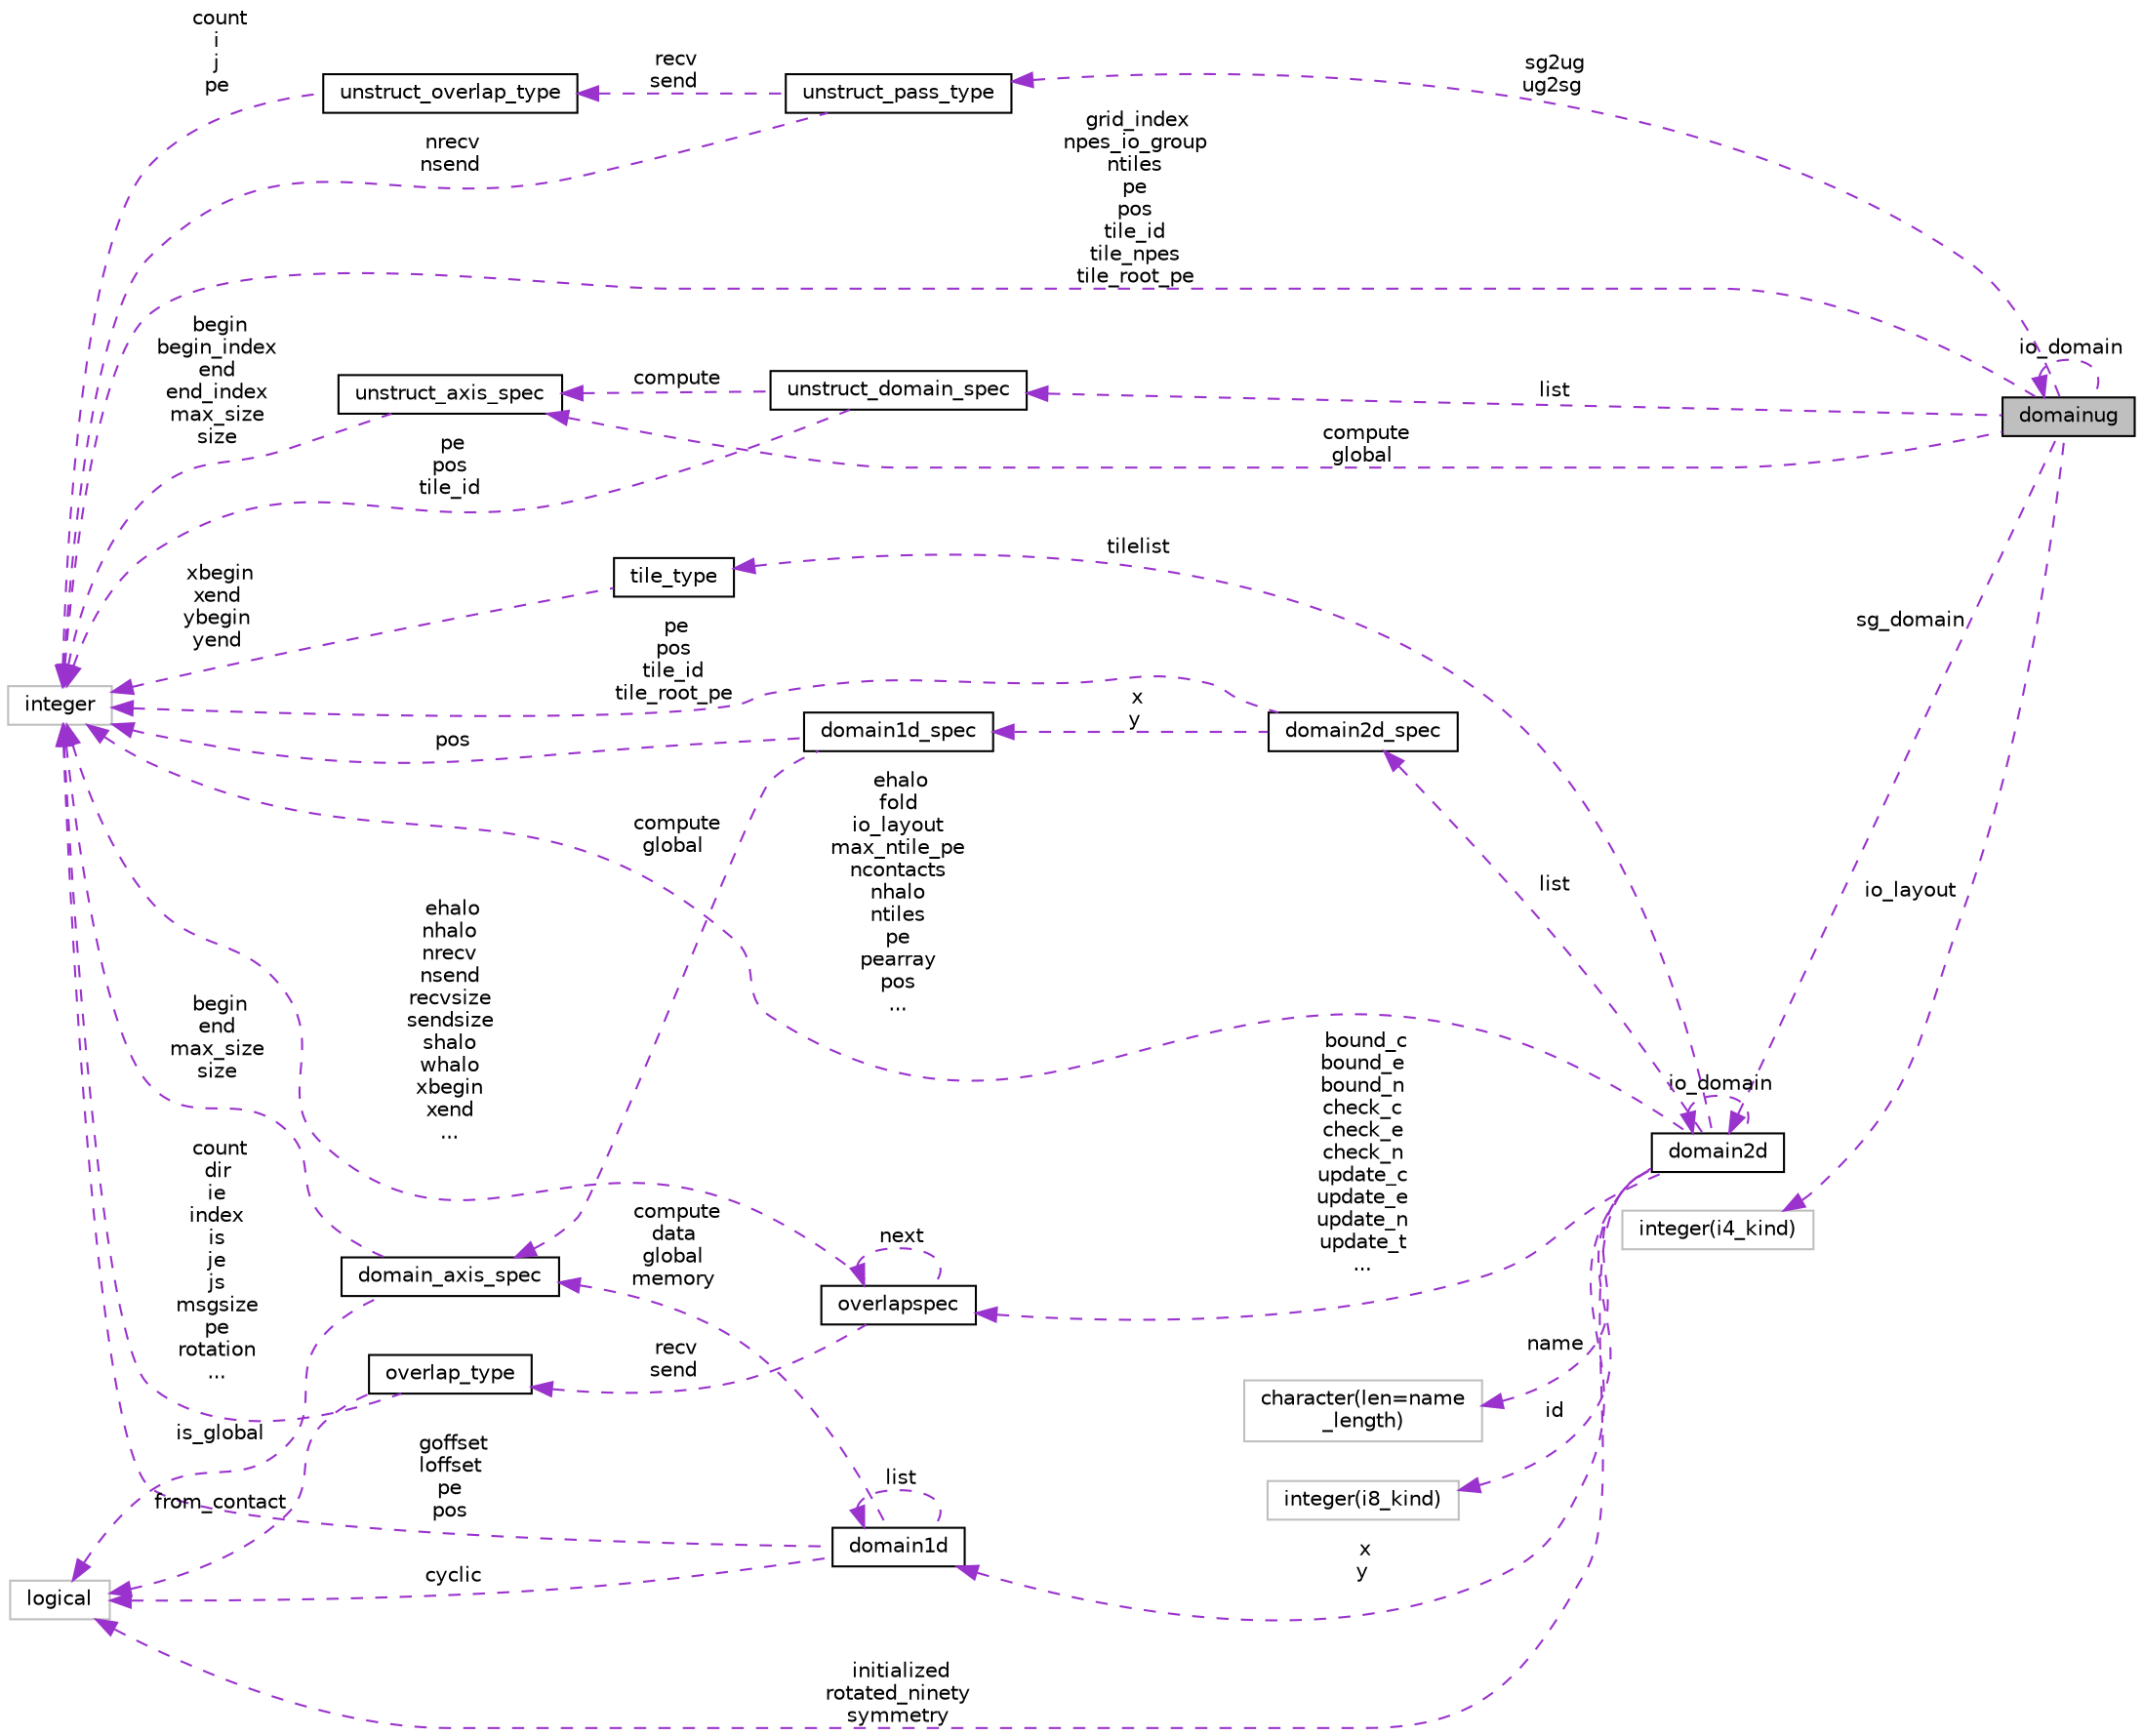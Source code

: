 digraph "domainug"
{
 // INTERACTIVE_SVG=YES
 // LATEX_PDF_SIZE
  edge [fontname="Helvetica",fontsize="10",labelfontname="Helvetica",labelfontsize="10"];
  node [fontname="Helvetica",fontsize="10",shape=record];
  rankdir="LR";
  Node1 [label="domainug",height=0.2,width=0.4,color="black", fillcolor="grey75", style="filled", fontcolor="black",tooltip="Domain information for managing data on unstructured grids."];
  Node2 -> Node1 [dir="back",color="darkorchid3",fontsize="10",style="dashed",label=" list" ,fontname="Helvetica"];
  Node2 [label="unstruct_domain_spec",height=0.2,width=0.4,color="black", fillcolor="white", style="filled",URL="$group__mpp__domains__mod.html#structmpp__domains__mod_1_1unstruct__domain__spec",tooltip="Private type for axis specification data for an unstructured domain."];
  Node3 -> Node2 [dir="back",color="darkorchid3",fontsize="10",style="dashed",label=" compute" ,fontname="Helvetica"];
  Node3 [label="unstruct_axis_spec",height=0.2,width=0.4,color="black", fillcolor="white", style="filled",URL="$group__mpp__domains__mod.html#structmpp__domains__mod_1_1unstruct__axis__spec",tooltip="Private type for axis specification data for an unstructured grid."];
  Node4 -> Node3 [dir="back",color="darkorchid3",fontsize="10",style="dashed",label=" begin\nbegin_index\nend\nend_index\nmax_size\nsize" ,fontname="Helvetica"];
  Node4 [label="integer",height=0.2,width=0.4,color="grey75", fillcolor="white", style="filled",tooltip=" "];
  Node4 -> Node2 [dir="back",color="darkorchid3",fontsize="10",style="dashed",label=" pe\npos\ntile_id" ,fontname="Helvetica"];
  Node3 -> Node1 [dir="back",color="darkorchid3",fontsize="10",style="dashed",label=" compute\nglobal" ,fontname="Helvetica"];
  Node5 -> Node1 [dir="back",color="darkorchid3",fontsize="10",style="dashed",label=" sg_domain" ,fontname="Helvetica"];
  Node5 [label="domain2d",height=0.2,width=0.4,color="black", fillcolor="white", style="filled",URL="$group__mpp__domains__mod.html#structmpp__domains__mod_1_1domain2d",tooltip="The domain2D type contains all the necessary information to define the global, compute and data domai..."];
  Node6 -> Node5 [dir="back",color="darkorchid3",fontsize="10",style="dashed",label=" initialized\nrotated_ninety\nsymmetry" ,fontname="Helvetica"];
  Node6 [label="logical",height=0.2,width=0.4,color="grey75", fillcolor="white", style="filled",tooltip=" "];
  Node7 -> Node5 [dir="back",color="darkorchid3",fontsize="10",style="dashed",label=" x\ny" ,fontname="Helvetica"];
  Node7 [label="domain1d",height=0.2,width=0.4,color="black", fillcolor="white", style="filled",URL="$group__mpp__domains__mod.html#structmpp__domains__mod_1_1domain1d",tooltip="One dimensional domain used to manage shared data access between pes."];
  Node6 -> Node7 [dir="back",color="darkorchid3",fontsize="10",style="dashed",label=" cyclic" ,fontname="Helvetica"];
  Node7 -> Node7 [dir="back",color="darkorchid3",fontsize="10",style="dashed",label=" list" ,fontname="Helvetica"];
  Node8 -> Node7 [dir="back",color="darkorchid3",fontsize="10",style="dashed",label=" compute\ndata\nglobal\nmemory" ,fontname="Helvetica"];
  Node8 [label="domain_axis_spec",height=0.2,width=0.4,color="black", fillcolor="white", style="filled",URL="$group__mpp__domains__mod.html#structmpp__domains__mod_1_1domain__axis__spec",tooltip="Used to specify index limits along an axis of a domain."];
  Node6 -> Node8 [dir="back",color="darkorchid3",fontsize="10",style="dashed",label=" is_global" ,fontname="Helvetica"];
  Node4 -> Node8 [dir="back",color="darkorchid3",fontsize="10",style="dashed",label=" begin\nend\nmax_size\nsize" ,fontname="Helvetica"];
  Node4 -> Node7 [dir="back",color="darkorchid3",fontsize="10",style="dashed",label=" goffset\nloffset\npe\npos" ,fontname="Helvetica"];
  Node9 -> Node5 [dir="back",color="darkorchid3",fontsize="10",style="dashed",label=" id" ,fontname="Helvetica"];
  Node9 [label="integer(i8_kind)",height=0.2,width=0.4,color="grey75", fillcolor="white", style="filled",tooltip=" "];
  Node5 -> Node5 [dir="back",color="darkorchid3",fontsize="10",style="dashed",label=" io_domain" ,fontname="Helvetica"];
  Node10 -> Node5 [dir="back",color="darkorchid3",fontsize="10",style="dashed",label=" bound_c\nbound_e\nbound_n\ncheck_c\ncheck_e\ncheck_n\nupdate_c\nupdate_e\nupdate_n\nupdate_t\n..." ,fontname="Helvetica"];
  Node10 [label="overlapspec",height=0.2,width=0.4,color="black", fillcolor="white", style="filled",URL="$group__mpp__domains__mod.html#structmpp__domains__mod_1_1overlapspec",tooltip="Private type for overlap specifications."];
  Node11 -> Node10 [dir="back",color="darkorchid3",fontsize="10",style="dashed",label=" recv\nsend" ,fontname="Helvetica"];
  Node11 [label="overlap_type",height=0.2,width=0.4,color="black", fillcolor="white", style="filled",URL="$group__mpp__domains__mod.html#structmpp__domains__mod_1_1overlap__type",tooltip="Type for overlapping data."];
  Node6 -> Node11 [dir="back",color="darkorchid3",fontsize="10",style="dashed",label=" from_contact" ,fontname="Helvetica"];
  Node4 -> Node11 [dir="back",color="darkorchid3",fontsize="10",style="dashed",label=" count\ndir\nie\nindex\nis\nje\njs\nmsgsize\npe\nrotation\n..." ,fontname="Helvetica"];
  Node10 -> Node10 [dir="back",color="darkorchid3",fontsize="10",style="dashed",label=" next" ,fontname="Helvetica"];
  Node4 -> Node10 [dir="back",color="darkorchid3",fontsize="10",style="dashed",label=" ehalo\nnhalo\nnrecv\nnsend\nrecvsize\nsendsize\nshalo\nwhalo\nxbegin\nxend\n..." ,fontname="Helvetica"];
  Node12 -> Node5 [dir="back",color="darkorchid3",fontsize="10",style="dashed",label=" list" ,fontname="Helvetica"];
  Node12 [label="domain2d_spec",height=0.2,width=0.4,color="black", fillcolor="white", style="filled",URL="$group__mpp__domains__mod.html#structmpp__domains__mod_1_1domain2d__spec",tooltip="Private type to specify multiple index limits and pe information for a 2D domain."];
  Node13 -> Node12 [dir="back",color="darkorchid3",fontsize="10",style="dashed",label=" x\ny" ,fontname="Helvetica"];
  Node13 [label="domain1d_spec",height=0.2,width=0.4,color="black", fillcolor="white", style="filled",URL="$group__mpp__domains__mod.html#structmpp__domains__mod_1_1domain1d__spec",tooltip="A private type used to specify index limits for a domain decomposition."];
  Node8 -> Node13 [dir="back",color="darkorchid3",fontsize="10",style="dashed",label=" compute\nglobal" ,fontname="Helvetica"];
  Node4 -> Node13 [dir="back",color="darkorchid3",fontsize="10",style="dashed",label=" pos" ,fontname="Helvetica"];
  Node4 -> Node12 [dir="back",color="darkorchid3",fontsize="10",style="dashed",label=" pe\npos\ntile_id\ntile_root_pe" ,fontname="Helvetica"];
  Node14 -> Node5 [dir="back",color="darkorchid3",fontsize="10",style="dashed",label=" tilelist" ,fontname="Helvetica"];
  Node14 [label="tile_type",height=0.2,width=0.4,color="black", fillcolor="white", style="filled",URL="$group__mpp__domains__mod.html#structmpp__domains__mod_1_1tile__type",tooltip="Upper and lower x and y bounds for a tile."];
  Node4 -> Node14 [dir="back",color="darkorchid3",fontsize="10",style="dashed",label=" xbegin\nxend\nybegin\nyend" ,fontname="Helvetica"];
  Node4 -> Node5 [dir="back",color="darkorchid3",fontsize="10",style="dashed",label=" ehalo\nfold\nio_layout\nmax_ntile_pe\nncontacts\nnhalo\nntiles\npe\npearray\npos\n..." ,fontname="Helvetica"];
  Node15 -> Node5 [dir="back",color="darkorchid3",fontsize="10",style="dashed",label=" name" ,fontname="Helvetica"];
  Node15 [label="character(len=name\l_length)",height=0.2,width=0.4,color="grey75", fillcolor="white", style="filled",tooltip=" "];
  Node1 -> Node1 [dir="back",color="darkorchid3",fontsize="10",style="dashed",label=" io_domain" ,fontname="Helvetica"];
  Node16 -> Node1 [dir="back",color="darkorchid3",fontsize="10",style="dashed",label=" sg2ug\nug2sg" ,fontname="Helvetica"];
  Node16 [label="unstruct_pass_type",height=0.2,width=0.4,color="black", fillcolor="white", style="filled",URL="$group__mpp__domains__mod.html#structmpp__domains__mod_1_1unstruct__pass__type",tooltip="Private type."];
  Node17 -> Node16 [dir="back",color="darkorchid3",fontsize="10",style="dashed",label=" recv\nsend" ,fontname="Helvetica"];
  Node17 [label="unstruct_overlap_type",height=0.2,width=0.4,color="black", fillcolor="white", style="filled",URL="$group__mpp__domains__mod.html#structmpp__domains__mod_1_1unstruct__overlap__type",tooltip="Private type."];
  Node4 -> Node17 [dir="back",color="darkorchid3",fontsize="10",style="dashed",label=" count\ni\nj\npe" ,fontname="Helvetica"];
  Node4 -> Node16 [dir="back",color="darkorchid3",fontsize="10",style="dashed",label=" nrecv\nnsend" ,fontname="Helvetica"];
  Node4 -> Node1 [dir="back",color="darkorchid3",fontsize="10",style="dashed",label=" grid_index\nnpes_io_group\nntiles\npe\npos\ntile_id\ntile_npes\ntile_root_pe" ,fontname="Helvetica"];
  Node18 -> Node1 [dir="back",color="darkorchid3",fontsize="10",style="dashed",label=" io_layout" ,fontname="Helvetica"];
  Node18 [label="integer(i4_kind)",height=0.2,width=0.4,color="grey75", fillcolor="white", style="filled",tooltip=" "];
}
